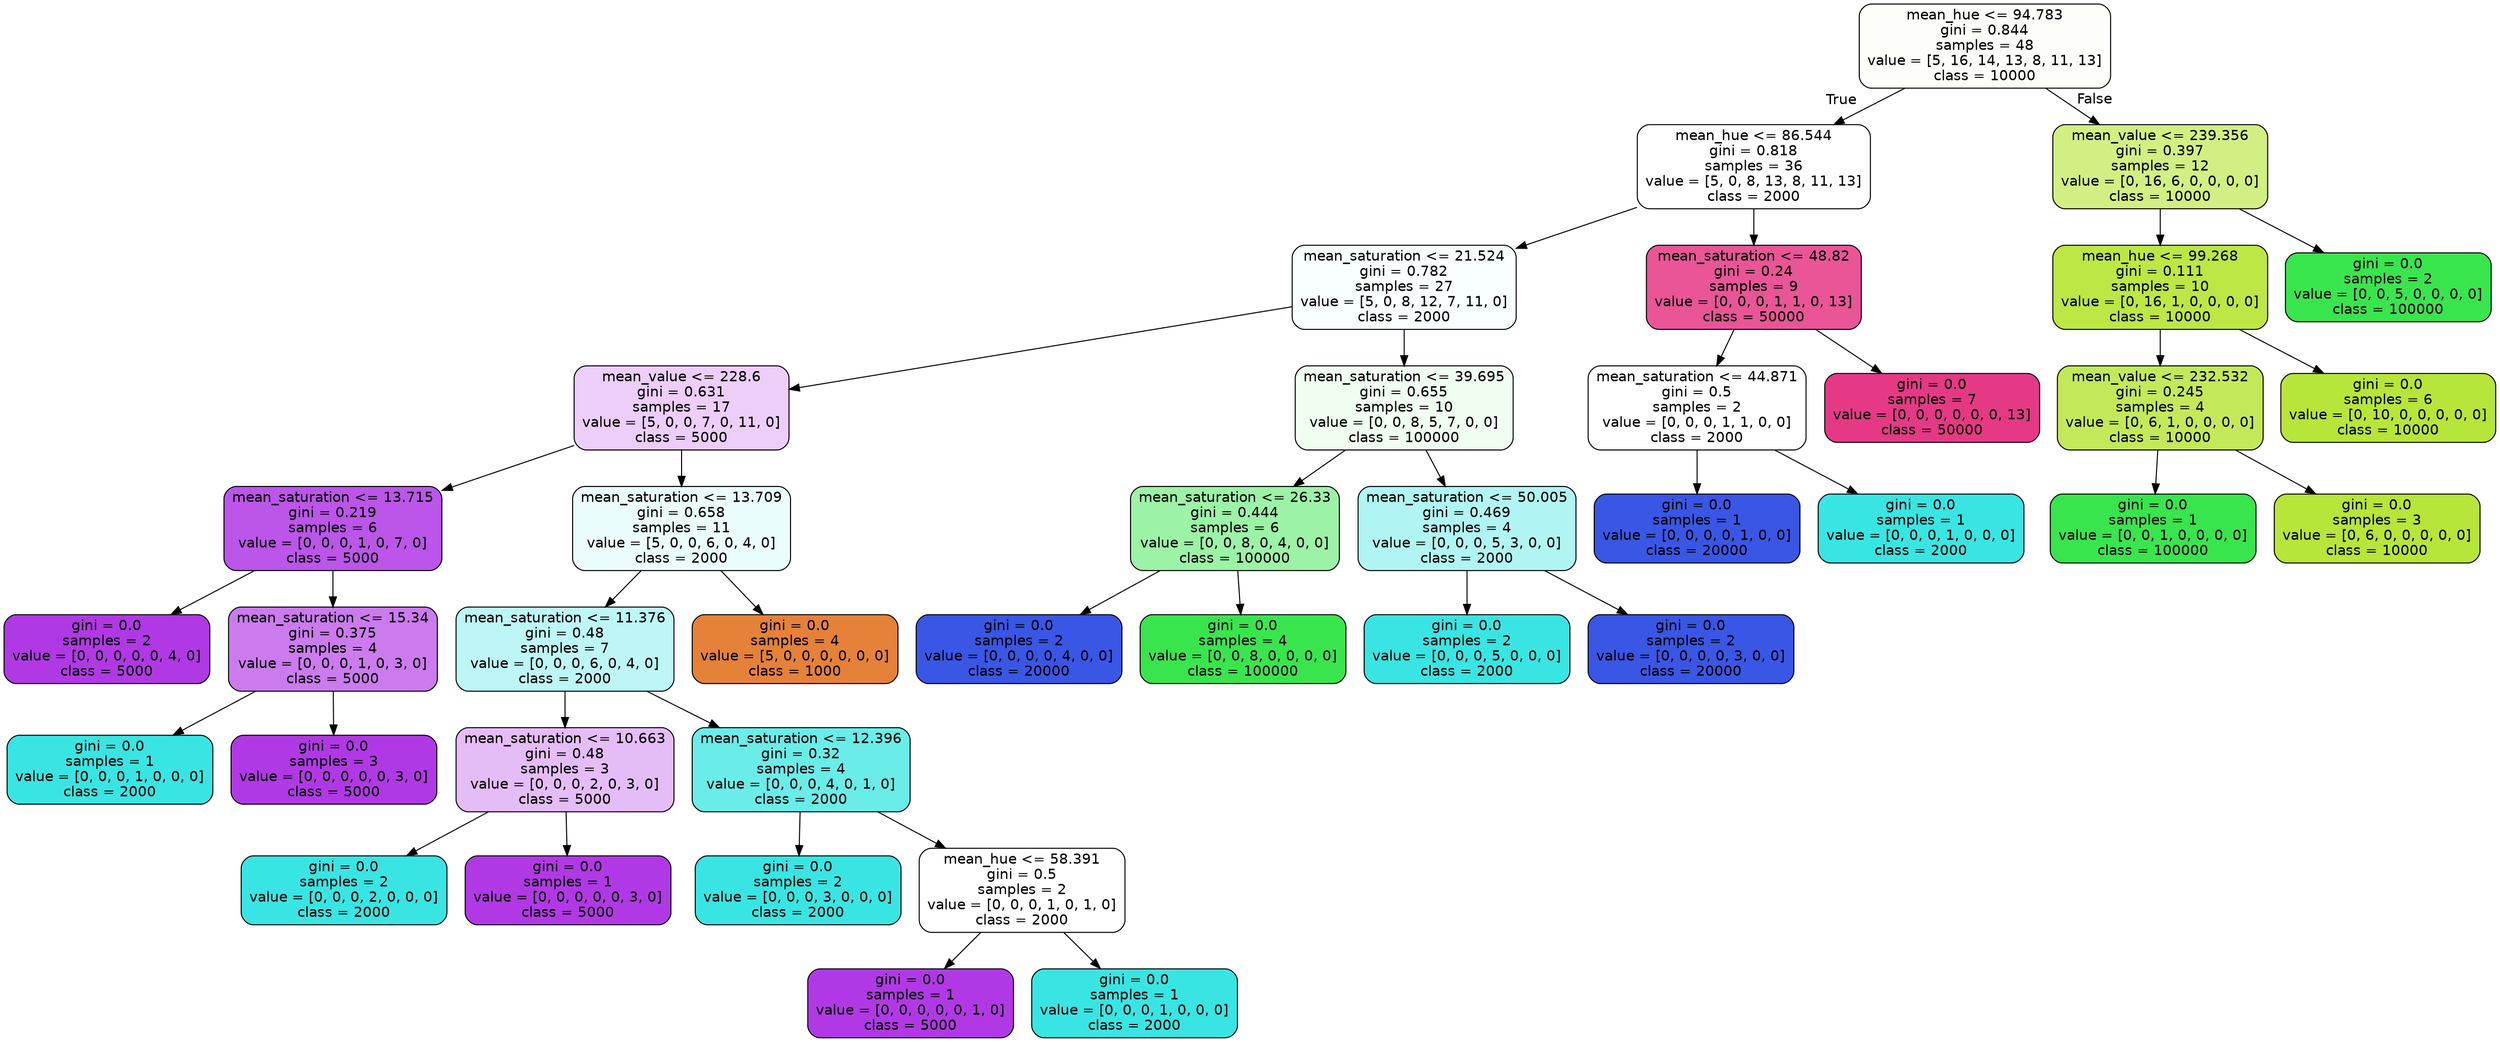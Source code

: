 digraph Tree {
node [shape=box, style="filled, rounded", color="black", fontname="helvetica"] ;
edge [fontname="helvetica"] ;
0 [label="mean_hue <= 94.783\ngini = 0.844\nsamples = 48\nvalue = [5, 16, 14, 13, 8, 11, 13]\nclass = 10000", fillcolor="#fdfef9"] ;
1 [label="mean_hue <= 86.544\ngini = 0.818\nsamples = 36\nvalue = [5, 0, 8, 13, 8, 11, 13]\nclass = 2000", fillcolor="#ffffff"] ;
0 -> 1 [labeldistance=2.5, labelangle=45, headlabel="True"] ;
2 [label="mean_saturation <= 21.524\ngini = 0.782\nsamples = 27\nvalue = [5, 0, 8, 12, 7, 11, 0]\nclass = 2000", fillcolor="#f9fefe"] ;
1 -> 2 ;
3 [label="mean_value <= 228.6\ngini = 0.631\nsamples = 17\nvalue = [5, 0, 0, 7, 0, 11, 0]\nclass = 5000", fillcolor="#eccef8"] ;
2 -> 3 ;
4 [label="mean_saturation <= 13.715\ngini = 0.219\nsamples = 6\nvalue = [0, 0, 0, 1, 0, 7, 0]\nclass = 5000", fillcolor="#bc55e9"] ;
3 -> 4 ;
5 [label="gini = 0.0\nsamples = 2\nvalue = [0, 0, 0, 0, 0, 4, 0]\nclass = 5000", fillcolor="#b139e5"] ;
4 -> 5 ;
6 [label="mean_saturation <= 15.34\ngini = 0.375\nsamples = 4\nvalue = [0, 0, 0, 1, 0, 3, 0]\nclass = 5000", fillcolor="#cb7bee"] ;
4 -> 6 ;
7 [label="gini = 0.0\nsamples = 1\nvalue = [0, 0, 0, 1, 0, 0, 0]\nclass = 2000", fillcolor="#39e5e2"] ;
6 -> 7 ;
8 [label="gini = 0.0\nsamples = 3\nvalue = [0, 0, 0, 0, 0, 3, 0]\nclass = 5000", fillcolor="#b139e5"] ;
6 -> 8 ;
9 [label="mean_saturation <= 13.709\ngini = 0.658\nsamples = 11\nvalue = [5, 0, 0, 6, 0, 4, 0]\nclass = 2000", fillcolor="#ebfcfc"] ;
3 -> 9 ;
10 [label="mean_saturation <= 11.376\ngini = 0.48\nsamples = 7\nvalue = [0, 0, 0, 6, 0, 4, 0]\nclass = 2000", fillcolor="#bdf6f5"] ;
9 -> 10 ;
11 [label="mean_saturation <= 10.663\ngini = 0.48\nsamples = 3\nvalue = [0, 0, 0, 2, 0, 3, 0]\nclass = 5000", fillcolor="#e5bdf6"] ;
10 -> 11 ;
12 [label="gini = 0.0\nsamples = 2\nvalue = [0, 0, 0, 2, 0, 0, 0]\nclass = 2000", fillcolor="#39e5e2"] ;
11 -> 12 ;
13 [label="gini = 0.0\nsamples = 1\nvalue = [0, 0, 0, 0, 0, 3, 0]\nclass = 5000", fillcolor="#b139e5"] ;
11 -> 13 ;
14 [label="mean_saturation <= 12.396\ngini = 0.32\nsamples = 4\nvalue = [0, 0, 0, 4, 0, 1, 0]\nclass = 2000", fillcolor="#6aece9"] ;
10 -> 14 ;
15 [label="gini = 0.0\nsamples = 2\nvalue = [0, 0, 0, 3, 0, 0, 0]\nclass = 2000", fillcolor="#39e5e2"] ;
14 -> 15 ;
16 [label="mean_hue <= 58.391\ngini = 0.5\nsamples = 2\nvalue = [0, 0, 0, 1, 0, 1, 0]\nclass = 2000", fillcolor="#ffffff"] ;
14 -> 16 ;
17 [label="gini = 0.0\nsamples = 1\nvalue = [0, 0, 0, 0, 0, 1, 0]\nclass = 5000", fillcolor="#b139e5"] ;
16 -> 17 ;
18 [label="gini = 0.0\nsamples = 1\nvalue = [0, 0, 0, 1, 0, 0, 0]\nclass = 2000", fillcolor="#39e5e2"] ;
16 -> 18 ;
19 [label="gini = 0.0\nsamples = 4\nvalue = [5, 0, 0, 0, 0, 0, 0]\nclass = 1000", fillcolor="#e58139"] ;
9 -> 19 ;
20 [label="mean_saturation <= 39.695\ngini = 0.655\nsamples = 10\nvalue = [0, 0, 8, 5, 7, 0, 0]\nclass = 100000", fillcolor="#f0fdf1"] ;
2 -> 20 ;
21 [label="mean_saturation <= 26.33\ngini = 0.444\nsamples = 6\nvalue = [0, 0, 8, 0, 4, 0, 0]\nclass = 100000", fillcolor="#9cf2a6"] ;
20 -> 21 ;
22 [label="gini = 0.0\nsamples = 2\nvalue = [0, 0, 0, 0, 4, 0, 0]\nclass = 20000", fillcolor="#3956e5"] ;
21 -> 22 ;
23 [label="gini = 0.0\nsamples = 4\nvalue = [0, 0, 8, 0, 0, 0, 0]\nclass = 100000", fillcolor="#39e54d"] ;
21 -> 23 ;
24 [label="mean_saturation <= 50.005\ngini = 0.469\nsamples = 4\nvalue = [0, 0, 0, 5, 3, 0, 0]\nclass = 2000", fillcolor="#b0f5f3"] ;
20 -> 24 ;
25 [label="gini = 0.0\nsamples = 2\nvalue = [0, 0, 0, 5, 0, 0, 0]\nclass = 2000", fillcolor="#39e5e2"] ;
24 -> 25 ;
26 [label="gini = 0.0\nsamples = 2\nvalue = [0, 0, 0, 0, 3, 0, 0]\nclass = 20000", fillcolor="#3956e5"] ;
24 -> 26 ;
27 [label="mean_saturation <= 48.82\ngini = 0.24\nsamples = 9\nvalue = [0, 0, 0, 1, 1, 0, 13]\nclass = 50000", fillcolor="#e95597"] ;
1 -> 27 ;
28 [label="mean_saturation <= 44.871\ngini = 0.5\nsamples = 2\nvalue = [0, 0, 0, 1, 1, 0, 0]\nclass = 2000", fillcolor="#ffffff"] ;
27 -> 28 ;
29 [label="gini = 0.0\nsamples = 1\nvalue = [0, 0, 0, 0, 1, 0, 0]\nclass = 20000", fillcolor="#3956e5"] ;
28 -> 29 ;
30 [label="gini = 0.0\nsamples = 1\nvalue = [0, 0, 0, 1, 0, 0, 0]\nclass = 2000", fillcolor="#39e5e2"] ;
28 -> 30 ;
31 [label="gini = 0.0\nsamples = 7\nvalue = [0, 0, 0, 0, 0, 0, 13]\nclass = 50000", fillcolor="#e53986"] ;
27 -> 31 ;
32 [label="mean_value <= 239.356\ngini = 0.397\nsamples = 12\nvalue = [0, 16, 6, 0, 0, 0, 0]\nclass = 10000", fillcolor="#d2ef83"] ;
0 -> 32 [labeldistance=2.5, labelangle=-45, headlabel="False"] ;
33 [label="mean_hue <= 99.268\ngini = 0.111\nsamples = 10\nvalue = [0, 16, 1, 0, 0, 0, 0]\nclass = 10000", fillcolor="#bce745"] ;
32 -> 33 ;
34 [label="mean_value <= 232.532\ngini = 0.245\nsamples = 4\nvalue = [0, 6, 1, 0, 0, 0, 0]\nclass = 10000", fillcolor="#c3e95a"] ;
33 -> 34 ;
35 [label="gini = 0.0\nsamples = 1\nvalue = [0, 0, 1, 0, 0, 0, 0]\nclass = 100000", fillcolor="#39e54d"] ;
34 -> 35 ;
36 [label="gini = 0.0\nsamples = 3\nvalue = [0, 6, 0, 0, 0, 0, 0]\nclass = 10000", fillcolor="#b7e539"] ;
34 -> 36 ;
37 [label="gini = 0.0\nsamples = 6\nvalue = [0, 10, 0, 0, 0, 0, 0]\nclass = 10000", fillcolor="#b7e539"] ;
33 -> 37 ;
38 [label="gini = 0.0\nsamples = 2\nvalue = [0, 0, 5, 0, 0, 0, 0]\nclass = 100000", fillcolor="#39e54d"] ;
32 -> 38 ;
}